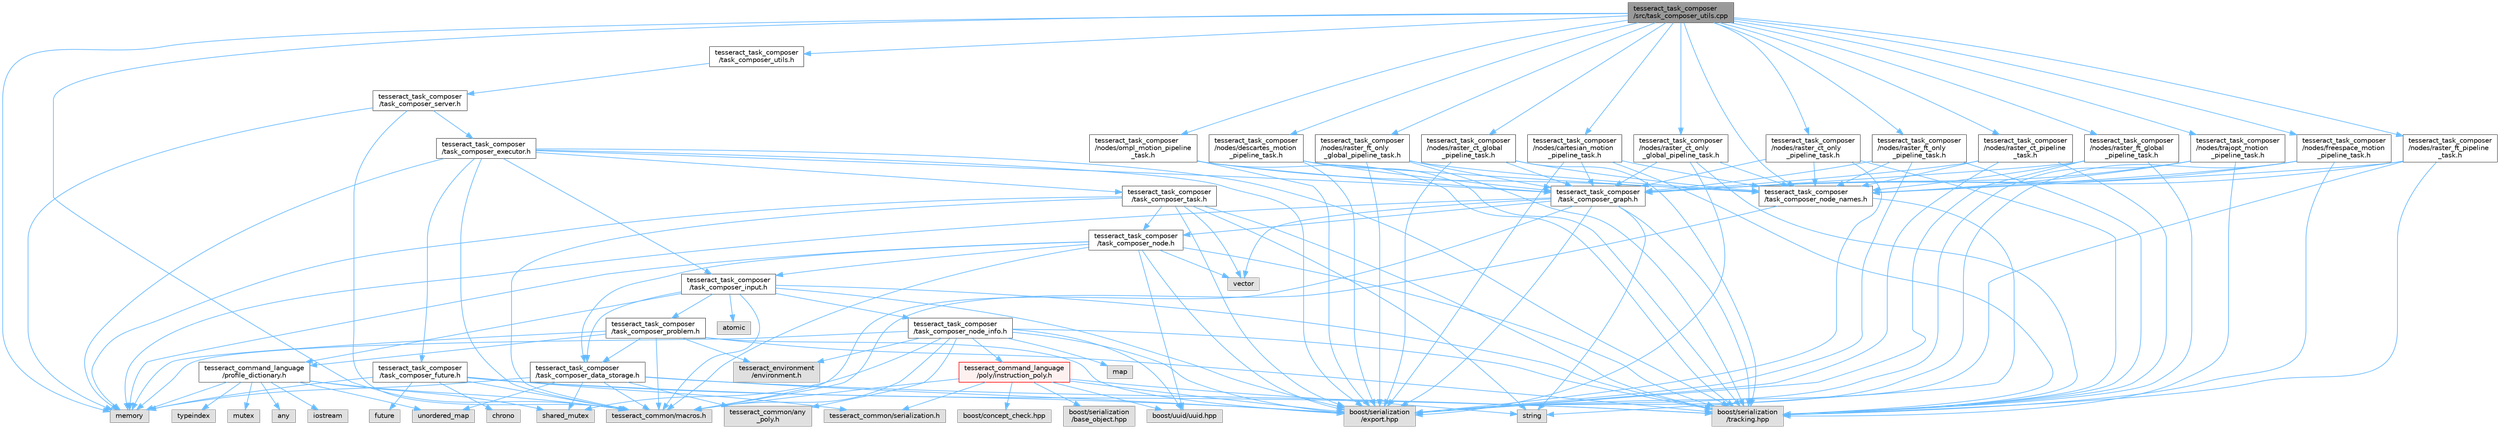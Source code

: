 digraph "tesseract_task_composer/src/task_composer_utils.cpp"
{
 // LATEX_PDF_SIZE
  bgcolor="transparent";
  edge [fontname=Helvetica,fontsize=10,labelfontname=Helvetica,labelfontsize=10];
  node [fontname=Helvetica,fontsize=10,shape=box,height=0.2,width=0.4];
  Node1 [label="tesseract_task_composer\l/src/task_composer_utils.cpp",height=0.2,width=0.4,color="gray40", fillcolor="grey60", style="filled", fontcolor="black",tooltip="A task composer utils."];
  Node1 -> Node2 [color="steelblue1",style="solid"];
  Node2 [label="tesseract_common/macros.h",height=0.2,width=0.4,color="grey60", fillcolor="#E0E0E0", style="filled",tooltip=" "];
  Node1 -> Node3 [color="steelblue1",style="solid"];
  Node3 [label="memory",height=0.2,width=0.4,color="grey60", fillcolor="#E0E0E0", style="filled",tooltip=" "];
  Node1 -> Node4 [color="steelblue1",style="solid"];
  Node4 [label="tesseract_task_composer\l/task_composer_utils.h",height=0.2,width=0.4,color="grey40", fillcolor="white", style="filled",URL="$de/dc5/task__composer__utils_8h.html",tooltip="A task composer utils."];
  Node4 -> Node5 [color="steelblue1",style="solid"];
  Node5 [label="tesseract_task_composer\l/task_composer_server.h",height=0.2,width=0.4,color="grey40", fillcolor="white", style="filled",URL="$d5/df0/task__composer__server_8h.html",tooltip="A task server."];
  Node5 -> Node2 [color="steelblue1",style="solid"];
  Node5 -> Node3 [color="steelblue1",style="solid"];
  Node5 -> Node6 [color="steelblue1",style="solid"];
  Node6 [label="tesseract_task_composer\l/task_composer_executor.h",height=0.2,width=0.4,color="grey40", fillcolor="white", style="filled",URL="$d6/dab/task__composer__executor_8h.html",tooltip="The executor for executing task graphs."];
  Node6 -> Node2 [color="steelblue1",style="solid"];
  Node6 -> Node3 [color="steelblue1",style="solid"];
  Node6 -> Node7 [color="steelblue1",style="solid"];
  Node7 [label="tesseract_task_composer\l/task_composer_graph.h",height=0.2,width=0.4,color="grey40", fillcolor="white", style="filled",URL="$d4/d58/task__composer__graph_8h.html",tooltip="A task graph."];
  Node7 -> Node2 [color="steelblue1",style="solid"];
  Node7 -> Node8 [color="steelblue1",style="solid"];
  Node8 [label="string",height=0.2,width=0.4,color="grey60", fillcolor="#E0E0E0", style="filled",tooltip=" "];
  Node7 -> Node9 [color="steelblue1",style="solid"];
  Node9 [label="vector",height=0.2,width=0.4,color="grey60", fillcolor="#E0E0E0", style="filled",tooltip=" "];
  Node7 -> Node3 [color="steelblue1",style="solid"];
  Node7 -> Node10 [color="steelblue1",style="solid"];
  Node10 [label="tesseract_task_composer\l/task_composer_node.h",height=0.2,width=0.4,color="grey40", fillcolor="white", style="filled",URL="$da/dbe/task__composer__node_8h.html",tooltip="A node in the pipeline."];
  Node10 -> Node2 [color="steelblue1",style="solid"];
  Node10 -> Node3 [color="steelblue1",style="solid"];
  Node10 -> Node9 [color="steelblue1",style="solid"];
  Node10 -> Node11 [color="steelblue1",style="solid"];
  Node11 [label="boost/uuid/uuid.hpp",height=0.2,width=0.4,color="grey60", fillcolor="#E0E0E0", style="filled",tooltip=" "];
  Node10 -> Node12 [color="steelblue1",style="solid"];
  Node12 [label="tesseract_task_composer\l/task_composer_input.h",height=0.2,width=0.4,color="grey40", fillcolor="white", style="filled",URL="$db/ddf/task__composer__input_8h.html",tooltip="The input data structure to the pipeline."];
  Node12 -> Node2 [color="steelblue1",style="solid"];
  Node12 -> Node13 [color="steelblue1",style="solid"];
  Node13 [label="atomic",height=0.2,width=0.4,color="grey60", fillcolor="#E0E0E0", style="filled",tooltip=" "];
  Node12 -> Node14 [color="steelblue1",style="solid"];
  Node14 [label="tesseract_command_language\l/profile_dictionary.h",height=0.2,width=0.4,color="grey40", fillcolor="white", style="filled",URL="$dd/dd6/profile__dictionary_8h.html",tooltip="This is a profile dictionary for storing all profiles."];
  Node14 -> Node2 [color="steelblue1",style="solid"];
  Node14 -> Node15 [color="steelblue1",style="solid"];
  Node15 [label="any",height=0.2,width=0.4,color="grey60", fillcolor="#E0E0E0", style="filled",tooltip=" "];
  Node14 -> Node16 [color="steelblue1",style="solid"];
  Node16 [label="iostream",height=0.2,width=0.4,color="grey60", fillcolor="#E0E0E0", style="filled",tooltip=" "];
  Node14 -> Node17 [color="steelblue1",style="solid"];
  Node17 [label="typeindex",height=0.2,width=0.4,color="grey60", fillcolor="#E0E0E0", style="filled",tooltip=" "];
  Node14 -> Node18 [color="steelblue1",style="solid"];
  Node18 [label="unordered_map",height=0.2,width=0.4,color="grey60", fillcolor="#E0E0E0", style="filled",tooltip=" "];
  Node14 -> Node3 [color="steelblue1",style="solid"];
  Node14 -> Node19 [color="steelblue1",style="solid"];
  Node19 [label="mutex",height=0.2,width=0.4,color="grey60", fillcolor="#E0E0E0", style="filled",tooltip=" "];
  Node14 -> Node20 [color="steelblue1",style="solid"];
  Node20 [label="shared_mutex",height=0.2,width=0.4,color="grey60", fillcolor="#E0E0E0", style="filled",tooltip=" "];
  Node12 -> Node21 [color="steelblue1",style="solid"];
  Node21 [label="tesseract_task_composer\l/task_composer_data_storage.h",height=0.2,width=0.4,color="grey40", fillcolor="white", style="filled",URL="$dc/dc5/task__composer__data__storage_8h.html",tooltip="Data storage used when executing the pipeline."];
  Node21 -> Node2 [color="steelblue1",style="solid"];
  Node21 -> Node3 [color="steelblue1",style="solid"];
  Node21 -> Node18 [color="steelblue1",style="solid"];
  Node21 -> Node20 [color="steelblue1",style="solid"];
  Node21 -> Node22 [color="steelblue1",style="solid"];
  Node22 [label="tesseract_common/any\l_poly.h",height=0.2,width=0.4,color="grey60", fillcolor="#E0E0E0", style="filled",tooltip=" "];
  Node21 -> Node23 [color="steelblue1",style="solid"];
  Node23 [label="boost/serialization\l/export.hpp",height=0.2,width=0.4,color="grey60", fillcolor="#E0E0E0", style="filled",tooltip=" "];
  Node21 -> Node24 [color="steelblue1",style="solid"];
  Node24 [label="boost/serialization\l/tracking.hpp",height=0.2,width=0.4,color="grey60", fillcolor="#E0E0E0", style="filled",tooltip=" "];
  Node12 -> Node25 [color="steelblue1",style="solid"];
  Node25 [label="tesseract_task_composer\l/task_composer_node_info.h",height=0.2,width=0.4,color="grey40", fillcolor="white", style="filled",URL="$d7/d2c/task__composer__node__info_8h.html",tooltip="Task composer node info."];
  Node25 -> Node2 [color="steelblue1",style="solid"];
  Node25 -> Node3 [color="steelblue1",style="solid"];
  Node25 -> Node20 [color="steelblue1",style="solid"];
  Node25 -> Node26 [color="steelblue1",style="solid"];
  Node26 [label="map",height=0.2,width=0.4,color="grey60", fillcolor="#E0E0E0", style="filled",tooltip=" "];
  Node25 -> Node11 [color="steelblue1",style="solid"];
  Node25 -> Node27 [color="steelblue1",style="solid"];
  Node27 [label="tesseract_environment\l/environment.h",height=0.2,width=0.4,color="grey60", fillcolor="#E0E0E0", style="filled",tooltip=" "];
  Node25 -> Node28 [color="steelblue1",style="solid"];
  Node28 [label="tesseract_command_language\l/poly/instruction_poly.h",height=0.2,width=0.4,color="red", fillcolor="#FFF0F0", style="filled",URL="$d1/db1/instruction__poly_8h.html",tooltip=" "];
  Node28 -> Node2 [color="steelblue1",style="solid"];
  Node28 -> Node8 [color="steelblue1",style="solid"];
  Node28 -> Node29 [color="steelblue1",style="solid"];
  Node29 [label="boost/serialization\l/base_object.hpp",height=0.2,width=0.4,color="grey60", fillcolor="#E0E0E0", style="filled",tooltip=" "];
  Node28 -> Node23 [color="steelblue1",style="solid"];
  Node28 -> Node30 [color="steelblue1",style="solid"];
  Node30 [label="boost/concept_check.hpp",height=0.2,width=0.4,color="grey60", fillcolor="#E0E0E0", style="filled",tooltip=" "];
  Node28 -> Node11 [color="steelblue1",style="solid"];
  Node28 -> Node32 [color="steelblue1",style="solid"];
  Node32 [label="tesseract_common/serialization.h",height=0.2,width=0.4,color="grey60", fillcolor="#E0E0E0", style="filled",tooltip=" "];
  Node25 -> Node22 [color="steelblue1",style="solid"];
  Node25 -> Node23 [color="steelblue1",style="solid"];
  Node25 -> Node24 [color="steelblue1",style="solid"];
  Node12 -> Node34 [color="steelblue1",style="solid"];
  Node34 [label="tesseract_task_composer\l/task_composer_problem.h",height=0.2,width=0.4,color="grey40", fillcolor="white", style="filled",URL="$d7/d6d/task__composer__problem_8h.html",tooltip="A task composer server problem."];
  Node34 -> Node2 [color="steelblue1",style="solid"];
  Node34 -> Node3 [color="steelblue1",style="solid"];
  Node34 -> Node27 [color="steelblue1",style="solid"];
  Node34 -> Node14 [color="steelblue1",style="solid"];
  Node34 -> Node21 [color="steelblue1",style="solid"];
  Node34 -> Node23 [color="steelblue1",style="solid"];
  Node34 -> Node24 [color="steelblue1",style="solid"];
  Node12 -> Node23 [color="steelblue1",style="solid"];
  Node12 -> Node24 [color="steelblue1",style="solid"];
  Node10 -> Node21 [color="steelblue1",style="solid"];
  Node10 -> Node23 [color="steelblue1",style="solid"];
  Node10 -> Node24 [color="steelblue1",style="solid"];
  Node7 -> Node23 [color="steelblue1",style="solid"];
  Node7 -> Node24 [color="steelblue1",style="solid"];
  Node6 -> Node35 [color="steelblue1",style="solid"];
  Node35 [label="tesseract_task_composer\l/task_composer_task.h",height=0.2,width=0.4,color="grey40", fillcolor="white", style="filled",URL="$da/d71/task__composer__task_8h.html",tooltip="A task in the pipeline."];
  Node35 -> Node2 [color="steelblue1",style="solid"];
  Node35 -> Node8 [color="steelblue1",style="solid"];
  Node35 -> Node9 [color="steelblue1",style="solid"];
  Node35 -> Node3 [color="steelblue1",style="solid"];
  Node35 -> Node10 [color="steelblue1",style="solid"];
  Node35 -> Node23 [color="steelblue1",style="solid"];
  Node35 -> Node24 [color="steelblue1",style="solid"];
  Node6 -> Node12 [color="steelblue1",style="solid"];
  Node6 -> Node36 [color="steelblue1",style="solid"];
  Node36 [label="tesseract_task_composer\l/task_composer_future.h",height=0.2,width=0.4,color="grey40", fillcolor="white", style="filled",URL="$dc/d59/task__composer__future_8h.html",tooltip="A task composer future."];
  Node36 -> Node2 [color="steelblue1",style="solid"];
  Node36 -> Node37 [color="steelblue1",style="solid"];
  Node37 [label="chrono",height=0.2,width=0.4,color="grey60", fillcolor="#E0E0E0", style="filled",tooltip=" "];
  Node36 -> Node38 [color="steelblue1",style="solid"];
  Node38 [label="future",height=0.2,width=0.4,color="grey60", fillcolor="#E0E0E0", style="filled",tooltip=" "];
  Node36 -> Node3 [color="steelblue1",style="solid"];
  Node36 -> Node32 [color="steelblue1",style="solid"];
  Node36 -> Node23 [color="steelblue1",style="solid"];
  Node36 -> Node24 [color="steelblue1",style="solid"];
  Node6 -> Node23 [color="steelblue1",style="solid"];
  Node6 -> Node24 [color="steelblue1",style="solid"];
  Node1 -> Node39 [color="steelblue1",style="solid"];
  Node39 [label="tesseract_task_composer\l/task_composer_node_names.h",height=0.2,width=0.4,color="grey40", fillcolor="white", style="filled",URL="$d3/da7/task__composer__node__names_8h.html",tooltip="Contains default node names."];
  Node39 -> Node2 [color="steelblue1",style="solid"];
  Node39 -> Node8 [color="steelblue1",style="solid"];
  Node1 -> Node40 [color="steelblue1",style="solid"];
  Node40 [label="tesseract_task_composer\l/nodes/trajopt_motion\l_pipeline_task.h",height=0.2,width=0.4,color="grey40", fillcolor="white", style="filled",URL="$de/d7e/trajopt__motion__pipeline__task_8h.html",tooltip=" "];
  Node40 -> Node7 [color="steelblue1",style="solid"];
  Node40 -> Node39 [color="steelblue1",style="solid"];
  Node40 -> Node23 [color="steelblue1",style="solid"];
  Node40 -> Node24 [color="steelblue1",style="solid"];
  Node1 -> Node41 [color="steelblue1",style="solid"];
  Node41 [label="tesseract_task_composer\l/nodes/ompl_motion_pipeline\l_task.h",height=0.2,width=0.4,color="grey40", fillcolor="white", style="filled",URL="$d0/de5/ompl__motion__pipeline__task_8h.html",tooltip=" "];
  Node41 -> Node7 [color="steelblue1",style="solid"];
  Node41 -> Node39 [color="steelblue1",style="solid"];
  Node41 -> Node23 [color="steelblue1",style="solid"];
  Node41 -> Node24 [color="steelblue1",style="solid"];
  Node1 -> Node42 [color="steelblue1",style="solid"];
  Node42 [label="tesseract_task_composer\l/nodes/descartes_motion\l_pipeline_task.h",height=0.2,width=0.4,color="grey40", fillcolor="white", style="filled",URL="$d4/d01/descartes__motion__pipeline__task_8h.html",tooltip=" "];
  Node42 -> Node7 [color="steelblue1",style="solid"];
  Node42 -> Node39 [color="steelblue1",style="solid"];
  Node42 -> Node23 [color="steelblue1",style="solid"];
  Node42 -> Node24 [color="steelblue1",style="solid"];
  Node1 -> Node43 [color="steelblue1",style="solid"];
  Node43 [label="tesseract_task_composer\l/nodes/cartesian_motion\l_pipeline_task.h",height=0.2,width=0.4,color="grey40", fillcolor="white", style="filled",URL="$d2/ded/cartesian__motion__pipeline__task_8h.html",tooltip="Cartesian motion planning pipeline."];
  Node43 -> Node7 [color="steelblue1",style="solid"];
  Node43 -> Node39 [color="steelblue1",style="solid"];
  Node43 -> Node23 [color="steelblue1",style="solid"];
  Node43 -> Node24 [color="steelblue1",style="solid"];
  Node1 -> Node44 [color="steelblue1",style="solid"];
  Node44 [label="tesseract_task_composer\l/nodes/freespace_motion\l_pipeline_task.h",height=0.2,width=0.4,color="grey40", fillcolor="white", style="filled",URL="$db/d7a/freespace__motion__pipeline__task_8h.html",tooltip=" "];
  Node44 -> Node7 [color="steelblue1",style="solid"];
  Node44 -> Node39 [color="steelblue1",style="solid"];
  Node44 -> Node23 [color="steelblue1",style="solid"];
  Node44 -> Node24 [color="steelblue1",style="solid"];
  Node1 -> Node45 [color="steelblue1",style="solid"];
  Node45 [label="tesseract_task_composer\l/nodes/raster_ct_global\l_pipeline_task.h",height=0.2,width=0.4,color="grey40", fillcolor="white", style="filled",URL="$d4/d09/raster__ct__global__pipeline__task_8h.html",tooltip="Plans raster paths with cartesian transitions."];
  Node45 -> Node7 [color="steelblue1",style="solid"];
  Node45 -> Node39 [color="steelblue1",style="solid"];
  Node45 -> Node23 [color="steelblue1",style="solid"];
  Node45 -> Node24 [color="steelblue1",style="solid"];
  Node1 -> Node46 [color="steelblue1",style="solid"];
  Node46 [label="tesseract_task_composer\l/nodes/raster_ct_only\l_global_pipeline_task.h",height=0.2,width=0.4,color="grey40", fillcolor="white", style="filled",URL="$d3/dfb/raster__ct__only__global__pipeline__task_8h.html",tooltip="Raster only global motion planning task with cartesian transitions."];
  Node46 -> Node7 [color="steelblue1",style="solid"];
  Node46 -> Node39 [color="steelblue1",style="solid"];
  Node46 -> Node23 [color="steelblue1",style="solid"];
  Node46 -> Node24 [color="steelblue1",style="solid"];
  Node1 -> Node47 [color="steelblue1",style="solid"];
  Node47 [label="tesseract_task_composer\l/nodes/raster_ct_only\l_pipeline_task.h",height=0.2,width=0.4,color="grey40", fillcolor="white", style="filled",URL="$db/d1f/raster__ct__only__pipeline__task_8h.html",tooltip="Raster only motion planning task with cartesian transitions."];
  Node47 -> Node7 [color="steelblue1",style="solid"];
  Node47 -> Node39 [color="steelblue1",style="solid"];
  Node47 -> Node23 [color="steelblue1",style="solid"];
  Node47 -> Node24 [color="steelblue1",style="solid"];
  Node1 -> Node48 [color="steelblue1",style="solid"];
  Node48 [label="tesseract_task_composer\l/nodes/raster_ct_pipeline\l_task.h",height=0.2,width=0.4,color="grey40", fillcolor="white", style="filled",URL="$d1/dc3/raster__ct__pipeline__task_8h.html",tooltip="Plans raster paths with cartesian transitions."];
  Node48 -> Node7 [color="steelblue1",style="solid"];
  Node48 -> Node39 [color="steelblue1",style="solid"];
  Node48 -> Node23 [color="steelblue1",style="solid"];
  Node48 -> Node24 [color="steelblue1",style="solid"];
  Node1 -> Node49 [color="steelblue1",style="solid"];
  Node49 [label="tesseract_task_composer\l/nodes/raster_ft_global\l_pipeline_task.h",height=0.2,width=0.4,color="grey40", fillcolor="white", style="filled",URL="$d9/d11/raster__ft__global__pipeline__task_8h.html",tooltip="Plans raster paths with freespace transitions."];
  Node49 -> Node7 [color="steelblue1",style="solid"];
  Node49 -> Node39 [color="steelblue1",style="solid"];
  Node49 -> Node23 [color="steelblue1",style="solid"];
  Node49 -> Node24 [color="steelblue1",style="solid"];
  Node1 -> Node50 [color="steelblue1",style="solid"];
  Node50 [label="tesseract_task_composer\l/nodes/raster_ft_only\l_global_pipeline_task.h",height=0.2,width=0.4,color="grey40", fillcolor="white", style="filled",URL="$d2/d44/raster__ft__only__global__pipeline__task_8h.html",tooltip="Raster only global motion planning task with freespace transitions."];
  Node50 -> Node7 [color="steelblue1",style="solid"];
  Node50 -> Node39 [color="steelblue1",style="solid"];
  Node50 -> Node23 [color="steelblue1",style="solid"];
  Node50 -> Node24 [color="steelblue1",style="solid"];
  Node1 -> Node51 [color="steelblue1",style="solid"];
  Node51 [label="tesseract_task_composer\l/nodes/raster_ft_only\l_pipeline_task.h",height=0.2,width=0.4,color="grey40", fillcolor="white", style="filled",URL="$d2/d37/raster__ft__only__pipeline__task_8h.html",tooltip="Raster only motion planning task with freespace transitions."];
  Node51 -> Node7 [color="steelblue1",style="solid"];
  Node51 -> Node39 [color="steelblue1",style="solid"];
  Node51 -> Node23 [color="steelblue1",style="solid"];
  Node51 -> Node24 [color="steelblue1",style="solid"];
  Node1 -> Node52 [color="steelblue1",style="solid"];
  Node52 [label="tesseract_task_composer\l/nodes/raster_ft_pipeline\l_task.h",height=0.2,width=0.4,color="grey40", fillcolor="white", style="filled",URL="$de/d8e/raster__ft__pipeline__task_8h.html",tooltip="Plans raster paths with freespace transitions."];
  Node52 -> Node7 [color="steelblue1",style="solid"];
  Node52 -> Node39 [color="steelblue1",style="solid"];
  Node52 -> Node23 [color="steelblue1",style="solid"];
  Node52 -> Node24 [color="steelblue1",style="solid"];
}
